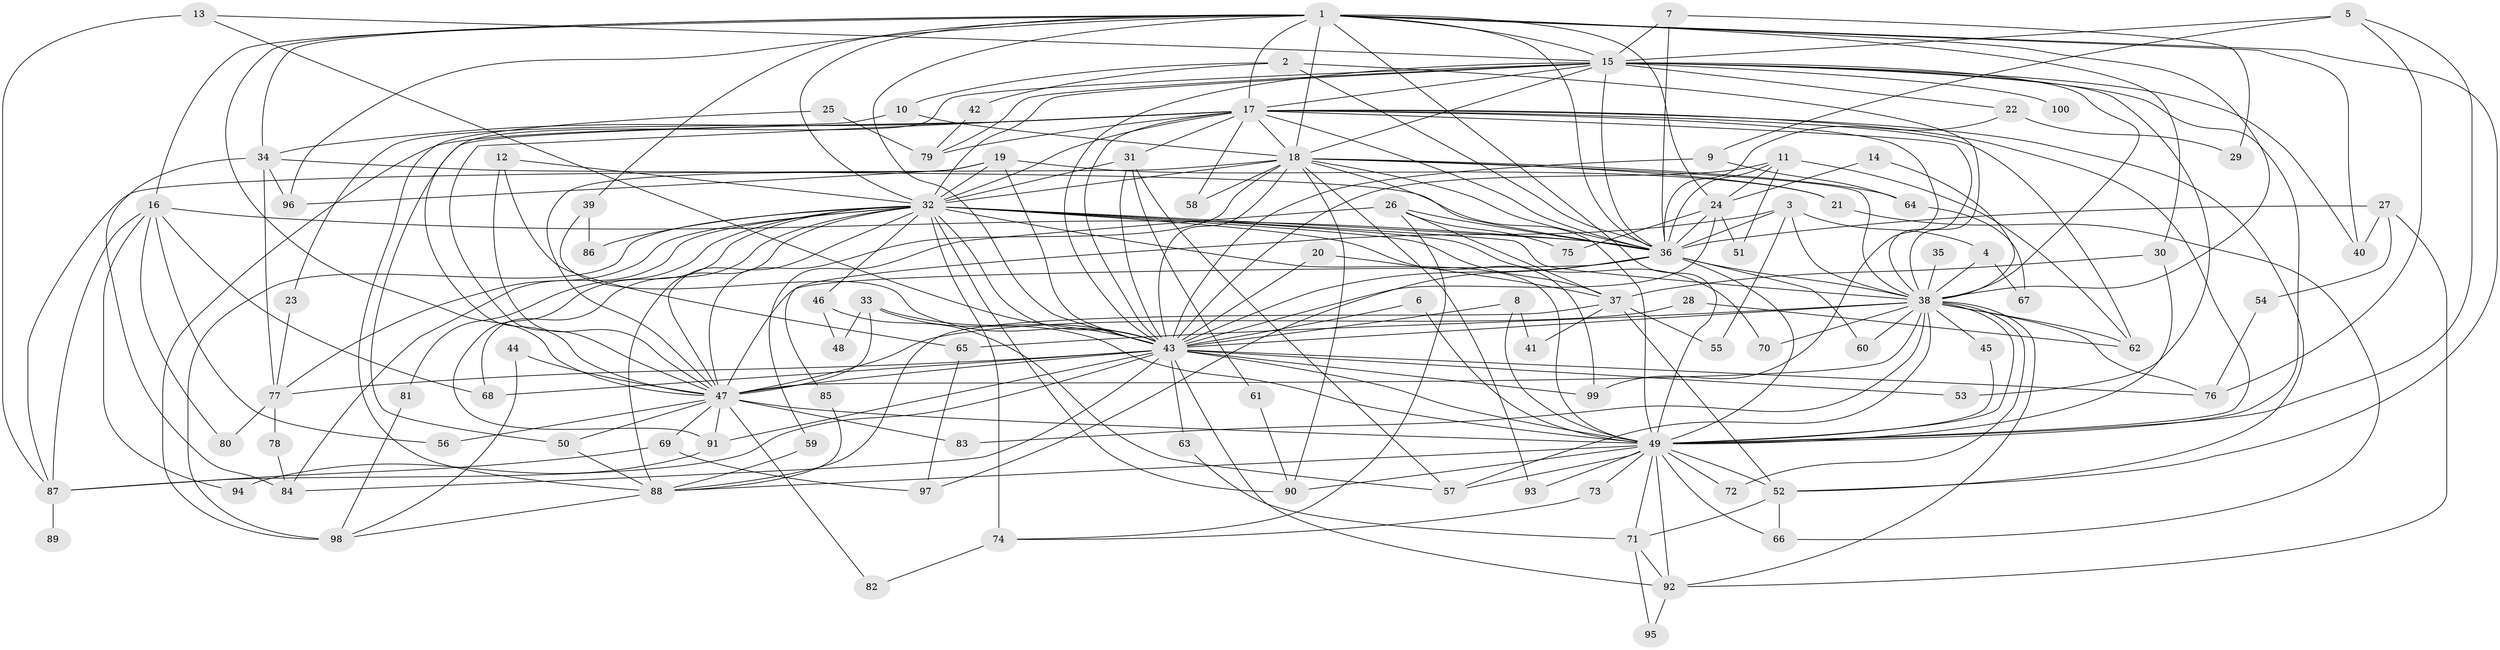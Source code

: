 // original degree distribution, {36: 0.007042253521126761, 26: 0.014084507042253521, 19: 0.007042253521126761, 22: 0.014084507042253521, 28: 0.007042253521126761, 20: 0.007042253521126761, 23: 0.007042253521126761, 17: 0.007042253521126761, 4: 0.08450704225352113, 5: 0.056338028169014086, 3: 0.16901408450704225, 7: 0.02112676056338028, 2: 0.5563380281690141, 8: 0.014084507042253521, 6: 0.028169014084507043}
// Generated by graph-tools (version 1.1) at 2025/36/03/04/25 23:36:24]
// undirected, 100 vertices, 250 edges
graph export_dot {
  node [color=gray90,style=filled];
  1;
  2;
  3;
  4;
  5;
  6;
  7;
  8;
  9;
  10;
  11;
  12;
  13;
  14;
  15;
  16;
  17;
  18;
  19;
  20;
  21;
  22;
  23;
  24;
  25;
  26;
  27;
  28;
  29;
  30;
  31;
  32;
  33;
  34;
  35;
  36;
  37;
  38;
  39;
  40;
  41;
  42;
  43;
  44;
  45;
  46;
  47;
  48;
  49;
  50;
  51;
  52;
  53;
  54;
  55;
  56;
  57;
  58;
  59;
  60;
  61;
  62;
  63;
  64;
  65;
  66;
  67;
  68;
  69;
  70;
  71;
  72;
  73;
  74;
  75;
  76;
  77;
  78;
  79;
  80;
  81;
  82;
  83;
  84;
  85;
  86;
  87;
  88;
  89;
  90;
  91;
  92;
  93;
  94;
  95;
  96;
  97;
  98;
  99;
  100;
  1 -- 15 [weight=1.0];
  1 -- 16 [weight=1.0];
  1 -- 17 [weight=1.0];
  1 -- 18 [weight=1.0];
  1 -- 24 [weight=1.0];
  1 -- 30 [weight=1.0];
  1 -- 32 [weight=1.0];
  1 -- 34 [weight=1.0];
  1 -- 36 [weight=1.0];
  1 -- 38 [weight=1.0];
  1 -- 39 [weight=1.0];
  1 -- 40 [weight=1.0];
  1 -- 43 [weight=1.0];
  1 -- 47 [weight=1.0];
  1 -- 49 [weight=1.0];
  1 -- 52 [weight=1.0];
  1 -- 96 [weight=1.0];
  2 -- 10 [weight=1.0];
  2 -- 36 [weight=1.0];
  2 -- 38 [weight=1.0];
  2 -- 42 [weight=1.0];
  3 -- 4 [weight=1.0];
  3 -- 36 [weight=1.0];
  3 -- 38 [weight=1.0];
  3 -- 55 [weight=1.0];
  3 -- 85 [weight=1.0];
  4 -- 38 [weight=1.0];
  4 -- 67 [weight=1.0];
  5 -- 9 [weight=1.0];
  5 -- 15 [weight=1.0];
  5 -- 49 [weight=1.0];
  5 -- 76 [weight=1.0];
  6 -- 43 [weight=1.0];
  6 -- 49 [weight=1.0];
  7 -- 15 [weight=1.0];
  7 -- 29 [weight=1.0];
  7 -- 36 [weight=1.0];
  8 -- 41 [weight=1.0];
  8 -- 43 [weight=1.0];
  8 -- 49 [weight=1.0];
  9 -- 43 [weight=1.0];
  9 -- 64 [weight=1.0];
  10 -- 18 [weight=1.0];
  10 -- 23 [weight=1.0];
  11 -- 24 [weight=1.0];
  11 -- 36 [weight=1.0];
  11 -- 43 [weight=1.0];
  11 -- 51 [weight=1.0];
  11 -- 62 [weight=1.0];
  12 -- 32 [weight=1.0];
  12 -- 47 [weight=1.0];
  12 -- 65 [weight=1.0];
  13 -- 15 [weight=1.0];
  13 -- 43 [weight=1.0];
  13 -- 87 [weight=1.0];
  14 -- 24 [weight=1.0];
  14 -- 38 [weight=1.0];
  15 -- 17 [weight=1.0];
  15 -- 18 [weight=2.0];
  15 -- 22 [weight=1.0];
  15 -- 32 [weight=1.0];
  15 -- 36 [weight=1.0];
  15 -- 38 [weight=1.0];
  15 -- 40 [weight=1.0];
  15 -- 43 [weight=1.0];
  15 -- 47 [weight=1.0];
  15 -- 49 [weight=1.0];
  15 -- 53 [weight=1.0];
  15 -- 79 [weight=1.0];
  15 -- 100 [weight=1.0];
  16 -- 36 [weight=1.0];
  16 -- 56 [weight=1.0];
  16 -- 68 [weight=1.0];
  16 -- 80 [weight=1.0];
  16 -- 87 [weight=1.0];
  16 -- 94 [weight=1.0];
  17 -- 18 [weight=2.0];
  17 -- 31 [weight=1.0];
  17 -- 32 [weight=1.0];
  17 -- 34 [weight=1.0];
  17 -- 36 [weight=1.0];
  17 -- 38 [weight=1.0];
  17 -- 43 [weight=1.0];
  17 -- 47 [weight=1.0];
  17 -- 49 [weight=1.0];
  17 -- 50 [weight=1.0];
  17 -- 52 [weight=1.0];
  17 -- 58 [weight=1.0];
  17 -- 62 [weight=1.0];
  17 -- 79 [weight=1.0];
  17 -- 98 [weight=1.0];
  17 -- 99 [weight=1.0];
  18 -- 21 [weight=2.0];
  18 -- 32 [weight=2.0];
  18 -- 36 [weight=1.0];
  18 -- 38 [weight=1.0];
  18 -- 43 [weight=3.0];
  18 -- 47 [weight=1.0];
  18 -- 49 [weight=1.0];
  18 -- 58 [weight=1.0];
  18 -- 64 [weight=1.0];
  18 -- 87 [weight=1.0];
  18 -- 90 [weight=1.0];
  18 -- 93 [weight=1.0];
  19 -- 21 [weight=1.0];
  19 -- 32 [weight=1.0];
  19 -- 43 [weight=1.0];
  19 -- 47 [weight=1.0];
  19 -- 96 [weight=1.0];
  20 -- 37 [weight=1.0];
  20 -- 43 [weight=1.0];
  21 -- 66 [weight=1.0];
  22 -- 29 [weight=1.0];
  22 -- 36 [weight=1.0];
  23 -- 77 [weight=1.0];
  24 -- 36 [weight=1.0];
  24 -- 43 [weight=1.0];
  24 -- 51 [weight=1.0];
  24 -- 75 [weight=1.0];
  25 -- 79 [weight=1.0];
  25 -- 88 [weight=1.0];
  26 -- 36 [weight=1.0];
  26 -- 37 [weight=1.0];
  26 -- 59 [weight=1.0];
  26 -- 74 [weight=1.0];
  26 -- 75 [weight=1.0];
  27 -- 36 [weight=1.0];
  27 -- 40 [weight=1.0];
  27 -- 54 [weight=1.0];
  27 -- 92 [weight=1.0];
  28 -- 47 [weight=1.0];
  28 -- 62 [weight=1.0];
  30 -- 37 [weight=1.0];
  30 -- 49 [weight=1.0];
  31 -- 32 [weight=1.0];
  31 -- 43 [weight=1.0];
  31 -- 57 [weight=1.0];
  31 -- 61 [weight=1.0];
  32 -- 36 [weight=1.0];
  32 -- 37 [weight=1.0];
  32 -- 38 [weight=1.0];
  32 -- 43 [weight=1.0];
  32 -- 46 [weight=1.0];
  32 -- 47 [weight=1.0];
  32 -- 49 [weight=1.0];
  32 -- 68 [weight=1.0];
  32 -- 70 [weight=1.0];
  32 -- 74 [weight=2.0];
  32 -- 77 [weight=1.0];
  32 -- 81 [weight=1.0];
  32 -- 84 [weight=1.0];
  32 -- 86 [weight=1.0];
  32 -- 88 [weight=1.0];
  32 -- 90 [weight=1.0];
  32 -- 91 [weight=1.0];
  32 -- 98 [weight=1.0];
  32 -- 99 [weight=1.0];
  33 -- 43 [weight=1.0];
  33 -- 47 [weight=1.0];
  33 -- 48 [weight=1.0];
  33 -- 49 [weight=1.0];
  34 -- 36 [weight=1.0];
  34 -- 77 [weight=1.0];
  34 -- 84 [weight=1.0];
  34 -- 96 [weight=1.0];
  35 -- 38 [weight=1.0];
  36 -- 38 [weight=1.0];
  36 -- 43 [weight=1.0];
  36 -- 47 [weight=3.0];
  36 -- 49 [weight=1.0];
  36 -- 60 [weight=1.0];
  36 -- 97 [weight=1.0];
  37 -- 41 [weight=1.0];
  37 -- 52 [weight=1.0];
  37 -- 55 [weight=1.0];
  37 -- 88 [weight=1.0];
  38 -- 43 [weight=2.0];
  38 -- 45 [weight=1.0];
  38 -- 47 [weight=1.0];
  38 -- 49 [weight=1.0];
  38 -- 57 [weight=1.0];
  38 -- 60 [weight=1.0];
  38 -- 62 [weight=1.0];
  38 -- 65 [weight=1.0];
  38 -- 70 [weight=1.0];
  38 -- 72 [weight=1.0];
  38 -- 76 [weight=1.0];
  38 -- 83 [weight=1.0];
  38 -- 92 [weight=1.0];
  39 -- 43 [weight=1.0];
  39 -- 86 [weight=1.0];
  42 -- 79 [weight=1.0];
  43 -- 47 [weight=1.0];
  43 -- 49 [weight=2.0];
  43 -- 53 [weight=1.0];
  43 -- 63 [weight=1.0];
  43 -- 68 [weight=1.0];
  43 -- 76 [weight=1.0];
  43 -- 77 [weight=1.0];
  43 -- 84 [weight=1.0];
  43 -- 87 [weight=1.0];
  43 -- 91 [weight=1.0];
  43 -- 92 [weight=1.0];
  43 -- 99 [weight=1.0];
  44 -- 47 [weight=1.0];
  44 -- 98 [weight=1.0];
  45 -- 49 [weight=1.0];
  46 -- 48 [weight=1.0];
  46 -- 57 [weight=1.0];
  47 -- 49 [weight=1.0];
  47 -- 50 [weight=1.0];
  47 -- 56 [weight=1.0];
  47 -- 69 [weight=1.0];
  47 -- 82 [weight=1.0];
  47 -- 83 [weight=1.0];
  47 -- 91 [weight=1.0];
  49 -- 52 [weight=1.0];
  49 -- 57 [weight=1.0];
  49 -- 66 [weight=1.0];
  49 -- 71 [weight=1.0];
  49 -- 72 [weight=1.0];
  49 -- 73 [weight=1.0];
  49 -- 88 [weight=1.0];
  49 -- 90 [weight=1.0];
  49 -- 92 [weight=1.0];
  49 -- 93 [weight=1.0];
  50 -- 88 [weight=1.0];
  52 -- 66 [weight=1.0];
  52 -- 71 [weight=1.0];
  54 -- 76 [weight=1.0];
  59 -- 88 [weight=1.0];
  61 -- 90 [weight=1.0];
  63 -- 71 [weight=1.0];
  64 -- 67 [weight=1.0];
  65 -- 97 [weight=1.0];
  69 -- 87 [weight=1.0];
  69 -- 97 [weight=1.0];
  71 -- 92 [weight=1.0];
  71 -- 95 [weight=1.0];
  73 -- 74 [weight=1.0];
  74 -- 82 [weight=1.0];
  77 -- 78 [weight=1.0];
  77 -- 80 [weight=1.0];
  78 -- 84 [weight=1.0];
  81 -- 98 [weight=1.0];
  85 -- 88 [weight=1.0];
  87 -- 89 [weight=1.0];
  88 -- 98 [weight=1.0];
  91 -- 94 [weight=1.0];
  92 -- 95 [weight=1.0];
}

